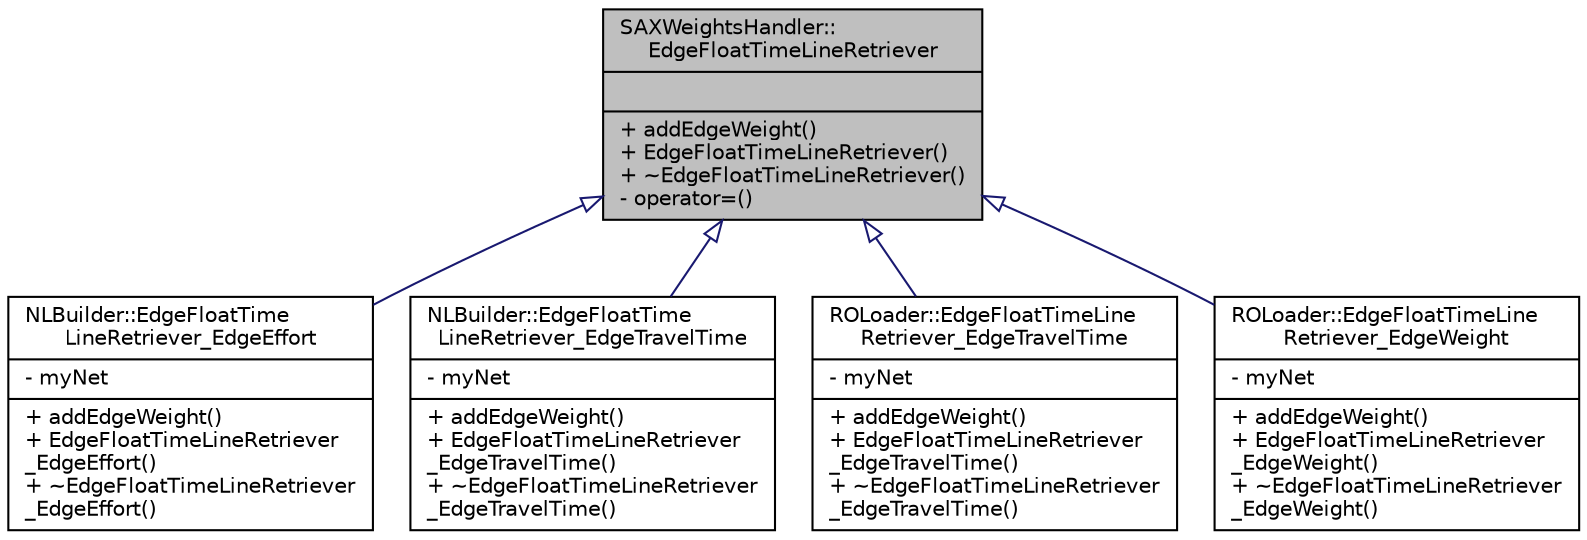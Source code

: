 digraph "SAXWeightsHandler::EdgeFloatTimeLineRetriever"
{
  edge [fontname="Helvetica",fontsize="10",labelfontname="Helvetica",labelfontsize="10"];
  node [fontname="Helvetica",fontsize="10",shape=record];
  Node0 [label="{SAXWeightsHandler::\lEdgeFloatTimeLineRetriever\n||+ addEdgeWeight()\l+ EdgeFloatTimeLineRetriever()\l+ ~EdgeFloatTimeLineRetriever()\l- operator=()\l}",height=0.2,width=0.4,color="black", fillcolor="grey75", style="filled", fontcolor="black"];
  Node0 -> Node1 [dir="back",color="midnightblue",fontsize="10",style="solid",arrowtail="onormal",fontname="Helvetica"];
  Node1 [label="{NLBuilder::EdgeFloatTime\lLineRetriever_EdgeEffort\n|- myNet\l|+ addEdgeWeight()\l+ EdgeFloatTimeLineRetriever\l_EdgeEffort()\l+ ~EdgeFloatTimeLineRetriever\l_EdgeEffort()\l}",height=0.2,width=0.4,color="black", fillcolor="white", style="filled",URL="$d0/dfb/class_n_l_builder_1_1_edge_float_time_line_retriever___edge_effort.html"];
  Node0 -> Node2 [dir="back",color="midnightblue",fontsize="10",style="solid",arrowtail="onormal",fontname="Helvetica"];
  Node2 [label="{NLBuilder::EdgeFloatTime\lLineRetriever_EdgeTravelTime\n|- myNet\l|+ addEdgeWeight()\l+ EdgeFloatTimeLineRetriever\l_EdgeTravelTime()\l+ ~EdgeFloatTimeLineRetriever\l_EdgeTravelTime()\l}",height=0.2,width=0.4,color="black", fillcolor="white", style="filled",URL="$da/d85/class_n_l_builder_1_1_edge_float_time_line_retriever___edge_travel_time.html",tooltip="Obtains edge efforts from a weights handler and stores them within the edges. "];
  Node0 -> Node3 [dir="back",color="midnightblue",fontsize="10",style="solid",arrowtail="onormal",fontname="Helvetica"];
  Node3 [label="{ROLoader::EdgeFloatTimeLine\lRetriever_EdgeTravelTime\n|- myNet\l|+ addEdgeWeight()\l+ EdgeFloatTimeLineRetriever\l_EdgeTravelTime()\l+ ~EdgeFloatTimeLineRetriever\l_EdgeTravelTime()\l}",height=0.2,width=0.4,color="black", fillcolor="white", style="filled",URL="$dc/df5/class_r_o_loader_1_1_edge_float_time_line_retriever___edge_travel_time.html",tooltip="Obtains edge travel times from a weights handler and stores them within the edges. "];
  Node0 -> Node4 [dir="back",color="midnightblue",fontsize="10",style="solid",arrowtail="onormal",fontname="Helvetica"];
  Node4 [label="{ROLoader::EdgeFloatTimeLine\lRetriever_EdgeWeight\n|- myNet\l|+ addEdgeWeight()\l+ EdgeFloatTimeLineRetriever\l_EdgeWeight()\l+ ~EdgeFloatTimeLineRetriever\l_EdgeWeight()\l}",height=0.2,width=0.4,color="black", fillcolor="white", style="filled",URL="$d9/d0e/class_r_o_loader_1_1_edge_float_time_line_retriever___edge_weight.html",tooltip="Obtains edge weights from a weights handler and stores them within the edges. "];
}
